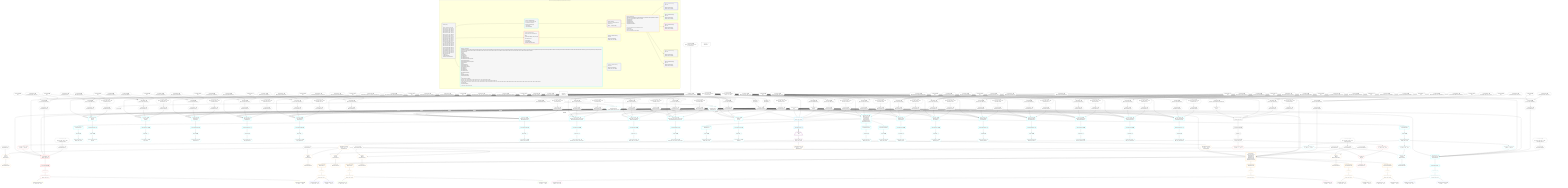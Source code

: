 %%{init: {'themeVariables': { 'fontSize': '12px'}}}%%
graph TD
    classDef path fill:#eee,stroke:#000,color:#000
    classDef plan fill:#fff,stroke-width:1px,color:#000
    classDef itemplan fill:#fff,stroke-width:2px,color:#000
    classDef unbatchedplan fill:#dff,stroke-width:1px,color:#000
    classDef sideeffectplan fill:#fcc,stroke-width:2px,color:#000
    classDef bucket fill:#f6f6f6,color:#000,stroke-width:2px,text-align:left


    %% plan dependencies
    PgSelect77[["PgSelect[77∈0] ➊<br />ᐸsingle_table_itemsᐳ"]]:::plan
    Object12{{"Object[12∈0] ➊<br />ᐸ{pgSettings,withPgClient}ᐳ"}}:::plan
    Access75{{"Access[75∈0] ➊<br />ᐸ74.1ᐳ"}}:::plan
    Lambda255{{"Lambda[255∈0] ➊<br />ᐸcalculateShouldReverseOrderᐳ"}}:::plan
    Access259{{"Access[259∈0] ➊<br />ᐸ258.0ᐳ"}}:::plan
    Lambda309{{"Lambda[309∈0] ➊<br />ᐸcalculateOrderBySQLᐳ"}}:::plan
    Lambda314{{"Lambda[314∈0] ➊<br />ᐸcalculateOrderBySQLᐳ"}}:::plan
    Object12 -->|rejectNull| PgSelect77
    Access75 & Lambda255 & Access259 & Lambda309 & Lambda314 --> PgSelect77
    Object263{{"Object[263∈0] ➊<br />ᐸ{reverse,orders,alias,codec}ᐳ"}}:::plan
    Constant260{{"Constant[260∈0] ➊<br />ᐸ[]ᐳ"}}:::plan
    Constant261{{"Constant[261∈0] ➊<br />ᐸsql.identifier(”single_table_items”)ᐳ"}}:::plan
    Constant262{{"Constant[262∈0] ➊<br />ᐸRecordCodec(singleTableItems)ᐳ"}}:::plan
    Lambda255 & Constant260 & Constant261 & Constant262 --> Object263
    Object278{{"Object[278∈0] ➊<br />ᐸ{reverse,orders,alias,codec}ᐳ"}}:::plan
    Constant275{{"Constant[275∈0] ➊<br />ᐸ[ { codec: Codec(int4), fragment: { n: [Array], f: 0, c: 266ᐳ"}}:::plan
    Constant276{{"Constant[276∈0] ➊<br />ᐸsql.identifier(”single_table_items”)ᐳ"}}:::plan
    Lambda255 & Constant275 & Constant276 & Constant262 --> Object278
    Object293{{"Object[293∈0] ➊<br />ᐸ{reverse,orders,alias,codec}ᐳ"}}:::plan
    Constant290{{"Constant[290∈0] ➊<br />ᐸ[]ᐳ"}}:::plan
    Constant291{{"Constant[291∈0] ➊<br />ᐸsql.identifier(”single_table_items”)ᐳ"}}:::plan
    Lambda255 & Constant290 & Constant291 & Constant262 --> Object293
    Object308{{"Object[308∈0] ➊<br />ᐸ{reverse,orders,alias,codec}ᐳ"}}:::plan
    Constant305{{"Constant[305∈0] ➊<br />ᐸ[]ᐳ"}}:::plan
    Constant306{{"Constant[306∈0] ➊<br />ᐸsql.identifier(”single_table_items”)ᐳ"}}:::plan
    Lambda255 & Constant305 & Constant306 & Constant262 --> Object308
    Object323{{"Object[323∈0] ➊<br />ᐸ{reverse,orders,alias,codec}ᐳ"}}:::plan
    Constant320{{"Constant[320∈0] ➊<br />ᐸ[]ᐳ"}}:::plan
    Constant321{{"Constant[321∈0] ➊<br />ᐸsql.identifier(”single_table_items”)ᐳ"}}:::plan
    Lambda255 & Constant320 & Constant321 & Constant262 --> Object323
    Object338{{"Object[338∈0] ➊<br />ᐸ{reverse,orders,alias,codec}ᐳ"}}:::plan
    Constant335{{"Constant[335∈0] ➊<br />ᐸ[]ᐳ"}}:::plan
    Constant336{{"Constant[336∈0] ➊<br />ᐸsql.identifier(”single_table_items”)ᐳ"}}:::plan
    Lambda255 & Constant335 & Constant336 & Constant262 --> Object338
    Object353{{"Object[353∈0] ➊<br />ᐸ{reverse,orders,alias,codec}ᐳ"}}:::plan
    Constant350{{"Constant[350∈0] ➊<br />ᐸ[]ᐳ"}}:::plan
    Constant351{{"Constant[351∈0] ➊<br />ᐸsql.identifier(”people”)ᐳ"}}:::plan
    Constant352{{"Constant[352∈0] ➊<br />ᐸRecordCodec(people)ᐳ"}}:::plan
    Lambda255 & Constant350 & Constant351 & Constant352 --> Object353
    Object368{{"Object[368∈0] ➊<br />ᐸ{reverse,orders,alias,codec}ᐳ"}}:::plan
    Constant365{{"Constant[365∈0] ➊<br />ᐸ[]ᐳ"}}:::plan
    Constant366{{"Constant[366∈0] ➊<br />ᐸsql.identifier(”log_entries”)ᐳ"}}:::plan
    Constant367{{"Constant[367∈0] ➊<br />ᐸRecordCodec(logEntries)ᐳ"}}:::plan
    Lambda255 & Constant365 & Constant366 & Constant367 --> Object368
    Object383{{"Object[383∈0] ➊<br />ᐸ{reverse,orders,alias,codec}ᐳ"}}:::plan
    Constant380{{"Constant[380∈0] ➊<br />ᐸ[]ᐳ"}}:::plan
    Constant381{{"Constant[381∈0] ➊<br />ᐸsql.identifier(”organizations”)ᐳ"}}:::plan
    Constant382{{"Constant[382∈0] ➊<br />ᐸRecordCodec(organizations)ᐳ"}}:::plan
    Lambda255 & Constant380 & Constant381 & Constant382 --> Object383
    Object398{{"Object[398∈0] ➊<br />ᐸ{reverse,orders,alias,codec}ᐳ"}}:::plan
    Constant395{{"Constant[395∈0] ➊<br />ᐸ[]ᐳ"}}:::plan
    Constant396{{"Constant[396∈0] ➊<br />ᐸsql.identifier(”aws_applications”)ᐳ"}}:::plan
    Constant397{{"Constant[397∈0] ➊<br />ᐸRecordCodec(awsApplications)ᐳ"}}:::plan
    Lambda255 & Constant395 & Constant396 & Constant397 --> Object398
    Object413{{"Object[413∈0] ➊<br />ᐸ{reverse,orders,alias,codec}ᐳ"}}:::plan
    Constant410{{"Constant[410∈0] ➊<br />ᐸ[]ᐳ"}}:::plan
    Constant411{{"Constant[411∈0] ➊<br />ᐸsql.identifier(”gcp_applications”)ᐳ"}}:::plan
    Constant412{{"Constant[412∈0] ➊<br />ᐸRecordCodec(gcpApplications)ᐳ"}}:::plan
    Lambda255 & Constant410 & Constant411 & Constant412 --> Object413
    Object428{{"Object[428∈0] ➊<br />ᐸ{reverse,orders,alias,codec}ᐳ"}}:::plan
    Constant425{{"Constant[425∈0] ➊<br />ᐸ[]ᐳ"}}:::plan
    Constant426{{"Constant[426∈0] ➊<br />ᐸsql.identifier(”relational_item_relations”)ᐳ"}}:::plan
    Constant427{{"Constant[427∈0] ➊<br />ᐸRecordCodec(relationalItemRelations)ᐳ"}}:::plan
    Lambda255 & Constant425 & Constant426 & Constant427 --> Object428
    Object443{{"Object[443∈0] ➊<br />ᐸ{reverse,orders,alias,codec}ᐳ"}}:::plan
    Constant440{{"Constant[440∈0] ➊<br />ᐸ[]ᐳ"}}:::plan
    Constant441{{"Constant[441∈0] ➊<br />ᐸsql.identifier(”relational_item_relation_composite_pks”)ᐳ"}}:::plan
    Constant442{{"Constant[442∈0] ➊<br />ᐸRecordCodec(relationalItemRelationCompositePks)ᐳ"}}:::plan
    Lambda255 & Constant440 & Constant441 & Constant442 --> Object443
    Object458{{"Object[458∈0] ➊<br />ᐸ{reverse,orders,alias,codec}ᐳ"}}:::plan
    Constant455{{"Constant[455∈0] ➊<br />ᐸ[]ᐳ"}}:::plan
    Constant456{{"Constant[456∈0] ➊<br />ᐸsql.identifier(”single_table_item_relations”)ᐳ"}}:::plan
    Constant457{{"Constant[457∈0] ➊<br />ᐸRecordCodec(singleTableItemRelations)ᐳ"}}:::plan
    Lambda255 & Constant455 & Constant456 & Constant457 --> Object458
    Object473{{"Object[473∈0] ➊<br />ᐸ{reverse,orders,alias,codec}ᐳ"}}:::plan
    Constant470{{"Constant[470∈0] ➊<br />ᐸ[]ᐳ"}}:::plan
    Constant471{{"Constant[471∈0] ➊<br />ᐸsql.identifier(”single_table_item_relation_composite_pks”)ᐳ"}}:::plan
    Constant472{{"Constant[472∈0] ➊<br />ᐸRecordCodec(singleTableItemRelationCompositePks)ᐳ"}}:::plan
    Lambda255 & Constant470 & Constant471 & Constant472 --> Object473
    Object488{{"Object[488∈0] ➊<br />ᐸ{reverse,orders,alias,codec}ᐳ"}}:::plan
    Constant485{{"Constant[485∈0] ➊<br />ᐸ[]ᐳ"}}:::plan
    Constant486{{"Constant[486∈0] ➊<br />ᐸsql.identifier(”priorities”)ᐳ"}}:::plan
    Constant487{{"Constant[487∈0] ➊<br />ᐸRecordCodec(priorities)ᐳ"}}:::plan
    Lambda255 & Constant485 & Constant486 & Constant487 --> Object488
    Object503{{"Object[503∈0] ➊<br />ᐸ{reverse,orders,alias,codec}ᐳ"}}:::plan
    Constant500{{"Constant[500∈0] ➊<br />ᐸ[]ᐳ"}}:::plan
    Constant501{{"Constant[501∈0] ➊<br />ᐸsql.identifier(”relational_topics”)ᐳ"}}:::plan
    Constant502{{"Constant[502∈0] ➊<br />ᐸRecordCodec(relationalTopics)ᐳ"}}:::plan
    Lambda255 & Constant500 & Constant501 & Constant502 --> Object503
    Object518{{"Object[518∈0] ➊<br />ᐸ{reverse,orders,alias,codec}ᐳ"}}:::plan
    Constant515{{"Constant[515∈0] ➊<br />ᐸ[]ᐳ"}}:::plan
    Constant516{{"Constant[516∈0] ➊<br />ᐸsql.identifier(”relational_posts”)ᐳ"}}:::plan
    Constant517{{"Constant[517∈0] ➊<br />ᐸRecordCodec(relationalPosts)ᐳ"}}:::plan
    Lambda255 & Constant515 & Constant516 & Constant517 --> Object518
    Object533{{"Object[533∈0] ➊<br />ᐸ{reverse,orders,alias,codec}ᐳ"}}:::plan
    Constant530{{"Constant[530∈0] ➊<br />ᐸ[]ᐳ"}}:::plan
    Constant531{{"Constant[531∈0] ➊<br />ᐸsql.identifier(”relational_dividers”)ᐳ"}}:::plan
    Constant532{{"Constant[532∈0] ➊<br />ᐸRecordCodec(relationalDividers)ᐳ"}}:::plan
    Lambda255 & Constant530 & Constant531 & Constant532 --> Object533
    Object548{{"Object[548∈0] ➊<br />ᐸ{reverse,orders,alias,codec}ᐳ"}}:::plan
    Constant545{{"Constant[545∈0] ➊<br />ᐸ[]ᐳ"}}:::plan
    Constant546{{"Constant[546∈0] ➊<br />ᐸsql.identifier(”relational_checklists”)ᐳ"}}:::plan
    Constant547{{"Constant[547∈0] ➊<br />ᐸRecordCodec(relationalChecklists)ᐳ"}}:::plan
    Lambda255 & Constant545 & Constant546 & Constant547 --> Object548
    Object563{{"Object[563∈0] ➊<br />ᐸ{reverse,orders,alias,codec}ᐳ"}}:::plan
    Constant560{{"Constant[560∈0] ➊<br />ᐸ[]ᐳ"}}:::plan
    Constant561{{"Constant[561∈0] ➊<br />ᐸsql.identifier(”relational_checklist_items”)ᐳ"}}:::plan
    Constant562{{"Constant[562∈0] ➊<br />ᐸRecordCodec(relationalChecklistItems)ᐳ"}}:::plan
    Lambda255 & Constant560 & Constant561 & Constant562 --> Object563
    Object578{{"Object[578∈0] ➊<br />ᐸ{reverse,orders,alias,codec}ᐳ"}}:::plan
    Constant575{{"Constant[575∈0] ➊<br />ᐸ[]ᐳ"}}:::plan
    Constant576{{"Constant[576∈0] ➊<br />ᐸsql.identifier(”first_party_vulnerabilities”)ᐳ"}}:::plan
    Constant577{{"Constant[577∈0] ➊<br />ᐸRecordCodec(firstPartyVulnerabilities)ᐳ"}}:::plan
    Lambda255 & Constant575 & Constant576 & Constant577 --> Object578
    Object593{{"Object[593∈0] ➊<br />ᐸ{reverse,orders,alias,codec}ᐳ"}}:::plan
    Constant590{{"Constant[590∈0] ➊<br />ᐸ[]ᐳ"}}:::plan
    Constant591{{"Constant[591∈0] ➊<br />ᐸsql.identifier(”third_party_vulnerabilities”)ᐳ"}}:::plan
    Constant592{{"Constant[592∈0] ➊<br />ᐸRecordCodec(thirdPartyVulnerabilities)ᐳ"}}:::plan
    Lambda255 & Constant590 & Constant591 & Constant592 --> Object593
    Access10{{"Access[10∈0] ➊<br />ᐸ2.pgSettingsᐳ"}}:::plan
    Access11{{"Access[11∈0] ➊<br />ᐸ2.withPgClientᐳ"}}:::plan
    Access10 & Access11 --> Object12
    __Value2["__Value[2∈0] ➊<br />ᐸcontextᐳ"]:::plan
    __Value2 --> Access10
    __Value2 --> Access11
    Lambda74{{"Lambda[74∈0] ➊<br />ᐸspecifier_SingleTableDivider_base64JSONᐳ"}}:::plan
    Constant600{{"Constant[600∈0] ➊<br />ᐸ'WyJTaW5nbGVUYWJsZURpdmlkZXIiLDNd'ᐳ"}}:::plan
    Constant600 --> Lambda74
    Lambda74 --> Access75
    First79{{"First[79∈0] ➊"}}:::plan
    PgSelectRows80[["PgSelectRows[80∈0] ➊"]]:::plan
    PgSelectRows80 --> First79
    PgSelect77 --> PgSelectRows80
    PgSelectSingle81{{"PgSelectSingle[81∈0] ➊<br />ᐸsingle_table_itemsᐳ"}}:::plan
    First79 --> PgSelectSingle81
    Node98{{"Node[98∈0] ➊"}}:::plan
    Lambda99{{"Lambda[99∈0] ➊<br />ᐸdecodeNodeIdWithCodecsᐳ"}}:::plan
    Lambda99 --> Node98
    Constant600 --> Lambda99
    Constant603{{"Constant[603∈0] ➊<br />ᐸ§{ first: null, last: null, cursorLower: null, cursorUpper: ᐳ"}}:::plan
    Constant603 --> Lambda255
    Lambda258{{"Lambda[258∈0] ➊<br />ᐸcalculateLimitAndOffsetSQLᐳ"}}:::plan
    Constant604{{"Constant[604∈0] ➊<br />ᐸ§{ first: null, last: null, cursorLower: null, cursorUpper: ᐳ"}}:::plan
    Constant604 --> Lambda258
    Lambda258 --> Access259
    Lambda264{{"Lambda[264∈0] ➊<br />ᐸcalculateOrderBySQLᐳ"}}:::plan
    Object263 --> Lambda264
    Lambda269{{"Lambda[269∈0] ➊<br />ᐸcalculateOrderBySQLᐳ"}}:::plan
    Constant605{{"Constant[605∈0] ➊<br />ᐸ§{ reverse: false, orders: [], alias: sql.identifier(”singleᐳ"}}:::plan
    Constant605 --> Lambda269
    Lambda279{{"Lambda[279∈0] ➊<br />ᐸcalculateOrderBySQLᐳ"}}:::plan
    Object278 --> Lambda279
    Lambda284{{"Lambda[284∈0] ➊<br />ᐸcalculateOrderBySQLᐳ"}}:::plan
    Constant606{{"Constant[606∈0] ➊<br />ᐸ§{ reverse: false, orders: [ { codec: Codec(int4), fragment:ᐳ"}}:::plan
    Constant606 --> Lambda284
    Lambda294{{"Lambda[294∈0] ➊<br />ᐸcalculateOrderBySQLᐳ"}}:::plan
    Object293 --> Lambda294
    Lambda299{{"Lambda[299∈0] ➊<br />ᐸcalculateOrderBySQLᐳ"}}:::plan
    Constant607{{"Constant[607∈0] ➊<br />ᐸ§{ reverse: false, orders: [], alias: sql.identifier(”singleᐳ"}}:::plan
    Constant607 --> Lambda299
    Object308 --> Lambda309
    Constant608{{"Constant[608∈0] ➊<br />ᐸ§{ reverse: false, orders: [], alias: sql.identifier(”singleᐳ"}}:::plan
    Constant608 --> Lambda314
    Lambda324{{"Lambda[324∈0] ➊<br />ᐸcalculateOrderBySQLᐳ"}}:::plan
    Object323 --> Lambda324
    Lambda329{{"Lambda[329∈0] ➊<br />ᐸcalculateOrderBySQLᐳ"}}:::plan
    Constant609{{"Constant[609∈0] ➊<br />ᐸ§{ reverse: false, orders: [], alias: sql.identifier(”singleᐳ"}}:::plan
    Constant609 --> Lambda329
    Lambda339{{"Lambda[339∈0] ➊<br />ᐸcalculateOrderBySQLᐳ"}}:::plan
    Object338 --> Lambda339
    Lambda344{{"Lambda[344∈0] ➊<br />ᐸcalculateOrderBySQLᐳ"}}:::plan
    Constant610{{"Constant[610∈0] ➊<br />ᐸ§{ reverse: false, orders: [], alias: sql.identifier(”singleᐳ"}}:::plan
    Constant610 --> Lambda344
    Lambda354{{"Lambda[354∈0] ➊<br />ᐸcalculateOrderBySQLᐳ"}}:::plan
    Object353 --> Lambda354
    Lambda359{{"Lambda[359∈0] ➊<br />ᐸcalculateOrderBySQLᐳ"}}:::plan
    Constant611{{"Constant[611∈0] ➊<br />ᐸ§{ reverse: false, orders: [], alias: sql.identifier(”peopleᐳ"}}:::plan
    Constant611 --> Lambda359
    Lambda369{{"Lambda[369∈0] ➊<br />ᐸcalculateOrderBySQLᐳ"}}:::plan
    Object368 --> Lambda369
    Lambda374{{"Lambda[374∈0] ➊<br />ᐸcalculateOrderBySQLᐳ"}}:::plan
    Constant612{{"Constant[612∈0] ➊<br />ᐸ§{ reverse: false, orders: [], alias: sql.identifier(”log_enᐳ"}}:::plan
    Constant612 --> Lambda374
    Lambda384{{"Lambda[384∈0] ➊<br />ᐸcalculateOrderBySQLᐳ"}}:::plan
    Object383 --> Lambda384
    Lambda389{{"Lambda[389∈0] ➊<br />ᐸcalculateOrderBySQLᐳ"}}:::plan
    Constant613{{"Constant[613∈0] ➊<br />ᐸ§{ reverse: false, orders: [], alias: sql.identifier(”organiᐳ"}}:::plan
    Constant613 --> Lambda389
    Lambda399{{"Lambda[399∈0] ➊<br />ᐸcalculateOrderBySQLᐳ"}}:::plan
    Object398 --> Lambda399
    Lambda404{{"Lambda[404∈0] ➊<br />ᐸcalculateOrderBySQLᐳ"}}:::plan
    Constant614{{"Constant[614∈0] ➊<br />ᐸ§{ reverse: false, orders: [], alias: sql.identifier(”aws_apᐳ"}}:::plan
    Constant614 --> Lambda404
    Lambda414{{"Lambda[414∈0] ➊<br />ᐸcalculateOrderBySQLᐳ"}}:::plan
    Object413 --> Lambda414
    Lambda419{{"Lambda[419∈0] ➊<br />ᐸcalculateOrderBySQLᐳ"}}:::plan
    Constant615{{"Constant[615∈0] ➊<br />ᐸ§{ reverse: false, orders: [], alias: sql.identifier(”gcp_apᐳ"}}:::plan
    Constant615 --> Lambda419
    Lambda429{{"Lambda[429∈0] ➊<br />ᐸcalculateOrderBySQLᐳ"}}:::plan
    Object428 --> Lambda429
    Lambda434{{"Lambda[434∈0] ➊<br />ᐸcalculateOrderBySQLᐳ"}}:::plan
    Constant616{{"Constant[616∈0] ➊<br />ᐸ§{ reverse: false, orders: [], alias: sql.identifier(”relatiᐳ"}}:::plan
    Constant616 --> Lambda434
    Lambda444{{"Lambda[444∈0] ➊<br />ᐸcalculateOrderBySQLᐳ"}}:::plan
    Object443 --> Lambda444
    Lambda449{{"Lambda[449∈0] ➊<br />ᐸcalculateOrderBySQLᐳ"}}:::plan
    Constant617{{"Constant[617∈0] ➊<br />ᐸ§{ reverse: false, orders: [], alias: sql.identifier(”relatiᐳ"}}:::plan
    Constant617 --> Lambda449
    Lambda459{{"Lambda[459∈0] ➊<br />ᐸcalculateOrderBySQLᐳ"}}:::plan
    Object458 --> Lambda459
    Lambda464{{"Lambda[464∈0] ➊<br />ᐸcalculateOrderBySQLᐳ"}}:::plan
    Constant618{{"Constant[618∈0] ➊<br />ᐸ§{ reverse: false, orders: [], alias: sql.identifier(”singleᐳ"}}:::plan
    Constant618 --> Lambda464
    Lambda474{{"Lambda[474∈0] ➊<br />ᐸcalculateOrderBySQLᐳ"}}:::plan
    Object473 --> Lambda474
    Lambda479{{"Lambda[479∈0] ➊<br />ᐸcalculateOrderBySQLᐳ"}}:::plan
    Constant619{{"Constant[619∈0] ➊<br />ᐸ§{ reverse: false, orders: [], alias: sql.identifier(”singleᐳ"}}:::plan
    Constant619 --> Lambda479
    Lambda489{{"Lambda[489∈0] ➊<br />ᐸcalculateOrderBySQLᐳ"}}:::plan
    Object488 --> Lambda489
    Lambda494{{"Lambda[494∈0] ➊<br />ᐸcalculateOrderBySQLᐳ"}}:::plan
    Constant620{{"Constant[620∈0] ➊<br />ᐸ§{ reverse: false, orders: [], alias: sql.identifier(”prioriᐳ"}}:::plan
    Constant620 --> Lambda494
    Lambda504{{"Lambda[504∈0] ➊<br />ᐸcalculateOrderBySQLᐳ"}}:::plan
    Object503 --> Lambda504
    Lambda509{{"Lambda[509∈0] ➊<br />ᐸcalculateOrderBySQLᐳ"}}:::plan
    Constant621{{"Constant[621∈0] ➊<br />ᐸ§{ reverse: false, orders: [], alias: sql.identifier(”relatiᐳ"}}:::plan
    Constant621 --> Lambda509
    Lambda519{{"Lambda[519∈0] ➊<br />ᐸcalculateOrderBySQLᐳ"}}:::plan
    Object518 --> Lambda519
    Lambda524{{"Lambda[524∈0] ➊<br />ᐸcalculateOrderBySQLᐳ"}}:::plan
    Constant622{{"Constant[622∈0] ➊<br />ᐸ§{ reverse: false, orders: [], alias: sql.identifier(”relatiᐳ"}}:::plan
    Constant622 --> Lambda524
    Lambda534{{"Lambda[534∈0] ➊<br />ᐸcalculateOrderBySQLᐳ"}}:::plan
    Object533 --> Lambda534
    Lambda539{{"Lambda[539∈0] ➊<br />ᐸcalculateOrderBySQLᐳ"}}:::plan
    Constant623{{"Constant[623∈0] ➊<br />ᐸ§{ reverse: false, orders: [], alias: sql.identifier(”relatiᐳ"}}:::plan
    Constant623 --> Lambda539
    Lambda549{{"Lambda[549∈0] ➊<br />ᐸcalculateOrderBySQLᐳ"}}:::plan
    Object548 --> Lambda549
    Lambda554{{"Lambda[554∈0] ➊<br />ᐸcalculateOrderBySQLᐳ"}}:::plan
    Constant624{{"Constant[624∈0] ➊<br />ᐸ§{ reverse: false, orders: [], alias: sql.identifier(”relatiᐳ"}}:::plan
    Constant624 --> Lambda554
    Lambda564{{"Lambda[564∈0] ➊<br />ᐸcalculateOrderBySQLᐳ"}}:::plan
    Object563 --> Lambda564
    Lambda569{{"Lambda[569∈0] ➊<br />ᐸcalculateOrderBySQLᐳ"}}:::plan
    Constant625{{"Constant[625∈0] ➊<br />ᐸ§{ reverse: false, orders: [], alias: sql.identifier(”relatiᐳ"}}:::plan
    Constant625 --> Lambda569
    Lambda579{{"Lambda[579∈0] ➊<br />ᐸcalculateOrderBySQLᐳ"}}:::plan
    Object578 --> Lambda579
    Lambda584{{"Lambda[584∈0] ➊<br />ᐸcalculateOrderBySQLᐳ"}}:::plan
    Constant626{{"Constant[626∈0] ➊<br />ᐸ§{ reverse: false, orders: [], alias: sql.identifier(”first_ᐳ"}}:::plan
    Constant626 --> Lambda584
    Lambda594{{"Lambda[594∈0] ➊<br />ᐸcalculateOrderBySQLᐳ"}}:::plan
    Object593 --> Lambda594
    Lambda599{{"Lambda[599∈0] ➊<br />ᐸcalculateOrderBySQLᐳ"}}:::plan
    Constant627{{"Constant[627∈0] ➊<br />ᐸ§{ reverse: false, orders: [], alias: sql.identifier(”third_ᐳ"}}:::plan
    Constant627 --> Lambda599
    __Value4["__Value[4∈0] ➊<br />ᐸrootValueᐳ"]:::plan
    Connection13{{"Connection[13∈0] ➊<br />ᐸ9ᐳ"}}:::plan
    Constant19{{"Constant[19∈0] ➊<br />ᐸ'SingleTableTopic'ᐳ"}}:::plan
    Constant33{{"Constant[33∈0] ➊<br />ᐸ'SingleTablePost'ᐳ"}}:::plan
    Constant43{{"Constant[43∈0] ➊<br />ᐸ'SingleTableDivider'ᐳ"}}:::plan
    Constant53{{"Constant[53∈0] ➊<br />ᐸ'SingleTableChecklist'ᐳ"}}:::plan
    Constant63{{"Constant[63∈0] ➊<br />ᐸ'SingleTableChecklistItem'ᐳ"}}:::plan
    PgSelect14[["PgSelect[14∈1] ➊<br />ᐸsingle_table_itemsᐳ"]]:::plan
    Object12 & Connection13 & Lambda255 & Access259 & Lambda279 & Lambda284 --> PgSelect14
    PgSelectRows15[["PgSelectRows[15∈1] ➊"]]:::plan
    PgSelect14 --> PgSelectRows15
    __Item16[/"__Item[16∈2]<br />ᐸ15ᐳ"\]:::itemplan
    PgSelectRows15 ==> __Item16
    PgSelectSingle17{{"PgSelectSingle[17∈2]<br />ᐸsingle_table_itemsᐳ"}}:::plan
    __Item16 --> PgSelectSingle17
    PgSelect24[["PgSelect[24∈3]<br />ᐸsingle_table_itemsᐳ<br />ᐳSingleTableTopic<br />ᐳSingleTablePost<br />ᐳSingleTableDivider<br />ᐳSingleTableChecklist<br />ᐳSingleTableChecklistItem"]]:::plan
    PgClassExpression23{{"PgClassExpression[23∈3]<br />ᐸ__single_t..._topic_id”ᐳ<br />ᐳSingleTableTopic"}}:::plan
    Object12 & PgClassExpression23 & Lambda255 & Access259 & Lambda264 & Lambda269 --> PgSelect24
    List20{{"List[20∈3]<br />ᐸ19,18ᐳ<br />ᐳSingleTableTopic"}}:::plan
    PgClassExpression18{{"PgClassExpression[18∈3]<br />ᐸ__single_t...ems__.”id”ᐳ<br />ᐳSingleTableTopic"}}:::plan
    Constant19 & PgClassExpression18 --> List20
    List34{{"List[34∈3]<br />ᐸ33,18ᐳ<br />ᐳSingleTablePost"}}:::plan
    Constant33 & PgClassExpression18 --> List34
    List44{{"List[44∈3]<br />ᐸ43,18ᐳ<br />ᐳSingleTableDivider"}}:::plan
    Constant43 & PgClassExpression18 --> List44
    List54{{"List[54∈3]<br />ᐸ53,18ᐳ<br />ᐳSingleTableChecklist"}}:::plan
    Constant53 & PgClassExpression18 --> List54
    List64{{"List[64∈3]<br />ᐸ63,18ᐳ<br />ᐳSingleTableChecklistItem"}}:::plan
    Constant63 & PgClassExpression18 --> List64
    PgSelectSingle17 --> PgClassExpression18
    Lambda21{{"Lambda[21∈3]<br />ᐸbase64JSONEncodeᐳ"}}:::plan
    List20 --> Lambda21
    PgClassExpression22{{"PgClassExpression[22∈3]<br />ᐸ__single_t...s__.”type”ᐳ<br />ᐳSingleTableTopic"}}:::plan
    PgSelectSingle17 --> PgClassExpression22
    PgSelectSingle17 --> PgClassExpression23
    First28{{"First[28∈3]"}}:::plan
    PgSelectRows29[["PgSelectRows[29∈3]<br />ᐳSingleTableTopic"]]:::plan
    PgSelectRows29 --> First28
    PgSelect24 --> PgSelectRows29
    PgSelectSingle30{{"PgSelectSingle[30∈3]<br />ᐸsingle_table_itemsᐳ"}}:::plan
    First28 --> PgSelectSingle30
    Lambda35{{"Lambda[35∈3]<br />ᐸbase64JSONEncodeᐳ"}}:::plan
    List34 --> Lambda35
    First38{{"First[38∈3]"}}:::plan
    PgSelectRows39[["PgSelectRows[39∈3]<br />ᐳSingleTablePost"]]:::plan
    PgSelectRows39 --> First38
    PgSelect24 --> PgSelectRows39
    PgSelectSingle40{{"PgSelectSingle[40∈3]<br />ᐸsingle_table_itemsᐳ"}}:::plan
    First38 --> PgSelectSingle40
    Lambda45{{"Lambda[45∈3]<br />ᐸbase64JSONEncodeᐳ"}}:::plan
    List44 --> Lambda45
    First48{{"First[48∈3]"}}:::plan
    PgSelectRows49[["PgSelectRows[49∈3]<br />ᐳSingleTableDivider"]]:::plan
    PgSelectRows49 --> First48
    PgSelect24 --> PgSelectRows49
    PgSelectSingle50{{"PgSelectSingle[50∈3]<br />ᐸsingle_table_itemsᐳ"}}:::plan
    First48 --> PgSelectSingle50
    Lambda55{{"Lambda[55∈3]<br />ᐸbase64JSONEncodeᐳ"}}:::plan
    List54 --> Lambda55
    First58{{"First[58∈3]"}}:::plan
    PgSelectRows59[["PgSelectRows[59∈3]<br />ᐳSingleTableChecklist"]]:::plan
    PgSelectRows59 --> First58
    PgSelect24 --> PgSelectRows59
    PgSelectSingle60{{"PgSelectSingle[60∈3]<br />ᐸsingle_table_itemsᐳ"}}:::plan
    First58 --> PgSelectSingle60
    Lambda65{{"Lambda[65∈3]<br />ᐸbase64JSONEncodeᐳ"}}:::plan
    List64 --> Lambda65
    First68{{"First[68∈3]"}}:::plan
    PgSelectRows69[["PgSelectRows[69∈3]<br />ᐳSingleTableChecklistItem"]]:::plan
    PgSelectRows69 --> First68
    PgSelect24 --> PgSelectRows69
    PgSelectSingle70{{"PgSelectSingle[70∈3]<br />ᐸsingle_table_itemsᐳ"}}:::plan
    First68 --> PgSelectSingle70
    PgClassExpression31{{"PgClassExpression[31∈4]<br />ᐸ__single_t...ems__.”id”ᐳ"}}:::plan
    PgSelectSingle30 --> PgClassExpression31
    PgClassExpression32{{"PgClassExpression[32∈4]<br />ᐸ__single_t...__.”title”ᐳ"}}:::plan
    PgSelectSingle30 --> PgClassExpression32
    PgClassExpression41{{"PgClassExpression[41∈5]<br />ᐸ__single_t...ems__.”id”ᐳ"}}:::plan
    PgSelectSingle40 --> PgClassExpression41
    PgClassExpression42{{"PgClassExpression[42∈5]<br />ᐸ__single_t...__.”title”ᐳ"}}:::plan
    PgSelectSingle40 --> PgClassExpression42
    PgClassExpression51{{"PgClassExpression[51∈6]<br />ᐸ__single_t...ems__.”id”ᐳ"}}:::plan
    PgSelectSingle50 --> PgClassExpression51
    PgClassExpression52{{"PgClassExpression[52∈6]<br />ᐸ__single_t...__.”title”ᐳ"}}:::plan
    PgSelectSingle50 --> PgClassExpression52
    PgClassExpression61{{"PgClassExpression[61∈7]<br />ᐸ__single_t...ems__.”id”ᐳ"}}:::plan
    PgSelectSingle60 --> PgClassExpression61
    PgClassExpression62{{"PgClassExpression[62∈7]<br />ᐸ__single_t...__.”title”ᐳ"}}:::plan
    PgSelectSingle60 --> PgClassExpression62
    PgClassExpression71{{"PgClassExpression[71∈8]<br />ᐸ__single_t...ems__.”id”ᐳ"}}:::plan
    PgSelectSingle70 --> PgClassExpression71
    PgClassExpression72{{"PgClassExpression[72∈8]<br />ᐸ__single_t...__.”title”ᐳ"}}:::plan
    PgSelectSingle70 --> PgClassExpression72
    PgSelect88[["PgSelect[88∈9] ➊<br />ᐸsingle_table_itemsᐳ"]]:::plan
    PgClassExpression87{{"PgClassExpression[87∈9] ➊<br />ᐸ__single_t..._topic_id”ᐳ"}}:::plan
    Object12 & PgClassExpression87 & Lambda255 & Access259 & Lambda294 & Lambda299 --> PgSelect88
    List84{{"List[84∈9] ➊<br />ᐸ43,82ᐳ"}}:::plan
    PgClassExpression82{{"PgClassExpression[82∈9] ➊<br />ᐸ__single_t...ems__.”id”ᐳ"}}:::plan
    Constant43 & PgClassExpression82 --> List84
    PgSelectSingle81 --> PgClassExpression82
    Lambda85{{"Lambda[85∈9] ➊<br />ᐸbase64JSONEncodeᐳ"}}:::plan
    List84 --> Lambda85
    PgClassExpression86{{"PgClassExpression[86∈9] ➊<br />ᐸ__single_t...s__.”type”ᐳ"}}:::plan
    PgSelectSingle81 --> PgClassExpression86
    PgSelectSingle81 --> PgClassExpression87
    First92{{"First[92∈9] ➊"}}:::plan
    PgSelectRows93[["PgSelectRows[93∈9] ➊"]]:::plan
    PgSelectRows93 --> First92
    PgSelect88 --> PgSelectRows93
    PgSelectSingle94{{"PgSelectSingle[94∈9] ➊<br />ᐸsingle_table_itemsᐳ"}}:::plan
    First92 --> PgSelectSingle94
    PgClassExpression95{{"PgClassExpression[95∈10] ➊<br />ᐸ__single_t...ems__.”id”ᐳ"}}:::plan
    PgSelectSingle94 --> PgClassExpression95
    PgClassExpression96{{"PgClassExpression[96∈10] ➊<br />ᐸ__single_t...__.”title”ᐳ"}}:::plan
    PgSelectSingle94 --> PgClassExpression96
    PgSelect149[["PgSelect[149∈11] ➊<br />ᐸrelational_item_relation_composite_pksᐳ<br />ᐳRelationalItemRelationCompositePk"]]:::plan
    Access601{{"Access[601∈11] ➊<br />ᐸ99.base64JSON.1ᐳ<br />ᐳSingleTableTopic"}}:::plan
    Access602{{"Access[602∈11] ➊<br />ᐸ99.base64JSON.2ᐳ<br />ᐳRelationalItemRelationCompositePk"}}:::plan
    Object12 -->|rejectNull| PgSelect149
    Access601 -->|rejectNull| PgSelect149
    Access602 & Lambda255 & Access259 & Lambda444 & Lambda449 --> PgSelect149
    PgSelect162[["PgSelect[162∈11] ➊<br />ᐸsingle_table_item_relation_composite_pksᐳ<br />ᐳSingleTableItemRelationCompositePk"]]:::plan
    Object12 -->|rejectNull| PgSelect162
    Access601 -->|rejectNull| PgSelect162
    Access602 & Lambda255 & Access259 & Lambda474 & Lambda479 --> PgSelect162
    PgSelect103[["PgSelect[103∈11] ➊<br />ᐸsingle_table_itemsᐳ<br />ᐳSingleTableTopic<br />ᐳSingleTablePost<br />ᐳSingleTableDivider<br />ᐳSingleTableChecklist<br />ᐳSingleTableChecklistItem"]]:::plan
    Object12 -->|rejectNull| PgSelect103
    Access601 & Lambda255 & Access259 & Lambda339 & Lambda344 --> PgSelect103
    PgSelect111[["PgSelect[111∈11] ➊<br />ᐸpeopleᐳ<br />ᐳPerson"]]:::plan
    Object12 -->|rejectNull| PgSelect111
    Access601 & Lambda255 & Access259 & Lambda354 & Lambda359 --> PgSelect111
    PgSelect117[["PgSelect[117∈11] ➊<br />ᐸlog_entriesᐳ<br />ᐳLogEntry"]]:::plan
    Object12 -->|rejectNull| PgSelect117
    Access601 & Lambda255 & Access259 & Lambda369 & Lambda374 --> PgSelect117
    PgSelect123[["PgSelect[123∈11] ➊<br />ᐸorganizationsᐳ<br />ᐳOrganization"]]:::plan
    Object12 -->|rejectNull| PgSelect123
    Access601 & Lambda255 & Access259 & Lambda384 & Lambda389 --> PgSelect123
    PgSelect129[["PgSelect[129∈11] ➊<br />ᐸaws_applicationsᐳ<br />ᐳAwsApplication"]]:::plan
    Object12 -->|rejectNull| PgSelect129
    Access601 & Lambda255 & Access259 & Lambda399 & Lambda404 --> PgSelect129
    PgSelect135[["PgSelect[135∈11] ➊<br />ᐸgcp_applicationsᐳ<br />ᐳGcpApplication"]]:::plan
    Object12 -->|rejectNull| PgSelect135
    Access601 & Lambda255 & Access259 & Lambda414 & Lambda419 --> PgSelect135
    PgSelect141[["PgSelect[141∈11] ➊<br />ᐸrelational_item_relationsᐳ<br />ᐳRelationalItemRelation"]]:::plan
    Object12 -->|rejectNull| PgSelect141
    Access601 & Lambda255 & Access259 & Lambda429 & Lambda434 --> PgSelect141
    PgSelect155[["PgSelect[155∈11] ➊<br />ᐸsingle_table_item_relationsᐳ<br />ᐳSingleTableItemRelation"]]:::plan
    Object12 -->|rejectNull| PgSelect155
    Access601 & Lambda255 & Access259 & Lambda459 & Lambda464 --> PgSelect155
    PgSelect174[["PgSelect[174∈11] ➊<br />ᐸprioritiesᐳ<br />ᐳPriority"]]:::plan
    Object12 -->|rejectNull| PgSelect174
    Access601 & Lambda255 & Access259 & Lambda489 & Lambda494 --> PgSelect174
    PgSelect191[["PgSelect[191∈11] ➊<br />ᐸsingle_table_itemsᐳ<br />ᐳSingleTableDivider"]]:::plan
    PgClassExpression190{{"PgClassExpression[190∈11] ➊<br />ᐸ__single_t..._topic_id”ᐳ"}}:::plan
    Object12 & PgClassExpression190 & Lambda255 & Access259 & Lambda324 & Lambda329 --> PgSelect191
    PgSelect211[["PgSelect[211∈11] ➊<br />ᐸrelational_topicsᐳ<br />ᐳRelationalTopic"]]:::plan
    Object12 -->|rejectNull| PgSelect211
    Access601 & Lambda255 & Access259 & Lambda504 & Lambda509 --> PgSelect211
    PgSelect217[["PgSelect[217∈11] ➊<br />ᐸrelational_postsᐳ<br />ᐳRelationalPost"]]:::plan
    Object12 -->|rejectNull| PgSelect217
    Access601 & Lambda255 & Access259 & Lambda519 & Lambda524 --> PgSelect217
    PgSelect223[["PgSelect[223∈11] ➊<br />ᐸrelational_dividersᐳ<br />ᐳRelationalDivider"]]:::plan
    Object12 -->|rejectNull| PgSelect223
    Access601 & Lambda255 & Access259 & Lambda534 & Lambda539 --> PgSelect223
    PgSelect229[["PgSelect[229∈11] ➊<br />ᐸrelational_checklistsᐳ<br />ᐳRelationalChecklist"]]:::plan
    Object12 -->|rejectNull| PgSelect229
    Access601 & Lambda255 & Access259 & Lambda549 & Lambda554 --> PgSelect229
    PgSelect235[["PgSelect[235∈11] ➊<br />ᐸrelational_checklist_itemsᐳ<br />ᐳRelationalChecklistItem"]]:::plan
    Object12 -->|rejectNull| PgSelect235
    Access601 & Lambda255 & Access259 & Lambda564 & Lambda569 --> PgSelect235
    PgSelect242[["PgSelect[242∈11] ➊<br />ᐸfirst_party_vulnerabilitiesᐳ<br />ᐳFirstPartyVulnerability"]]:::plan
    Object12 -->|rejectNull| PgSelect242
    Access601 & Lambda255 & Access259 & Lambda579 & Lambda584 --> PgSelect242
    PgSelect248[["PgSelect[248∈11] ➊<br />ᐸthird_party_vulnerabilitiesᐳ<br />ᐳThirdPartyVulnerability"]]:::plan
    Object12 -->|rejectNull| PgSelect248
    Access601 & Lambda255 & Access259 & Lambda594 & Lambda599 --> PgSelect248
    List187{{"List[187∈11] ➊<br />ᐸ43,185ᐳ<br />ᐳSingleTableDivider"}}:::plan
    PgClassExpression185{{"PgClassExpression[185∈11] ➊<br />ᐸ__single_t...ems__.”id”ᐳ"}}:::plan
    Constant43 & PgClassExpression185 --> List187
    First107{{"First[107∈11] ➊"}}:::plan
    PgSelectRows108[["PgSelectRows[108∈11] ➊<br />ᐳSingleTableTopic"]]:::plan
    PgSelectRows108 --> First107
    PgSelect103 --> PgSelectRows108
    PgSelectSingle109{{"PgSelectSingle[109∈11] ➊<br />ᐸsingle_table_itemsᐳ"}}:::plan
    First107 --> PgSelectSingle109
    First113{{"First[113∈11] ➊"}}:::plan
    PgSelectRows114[["PgSelectRows[114∈11] ➊"]]:::plan
    PgSelectRows114 --> First113
    PgSelect111 --> PgSelectRows114
    PgSelectSingle115{{"PgSelectSingle[115∈11] ➊<br />ᐸpeopleᐳ"}}:::plan
    First113 --> PgSelectSingle115
    First119{{"First[119∈11] ➊"}}:::plan
    PgSelectRows120[["PgSelectRows[120∈11] ➊"]]:::plan
    PgSelectRows120 --> First119
    PgSelect117 --> PgSelectRows120
    PgSelectSingle121{{"PgSelectSingle[121∈11] ➊<br />ᐸlog_entriesᐳ"}}:::plan
    First119 --> PgSelectSingle121
    First125{{"First[125∈11] ➊"}}:::plan
    PgSelectRows126[["PgSelectRows[126∈11] ➊"]]:::plan
    PgSelectRows126 --> First125
    PgSelect123 --> PgSelectRows126
    PgSelectSingle127{{"PgSelectSingle[127∈11] ➊<br />ᐸorganizationsᐳ"}}:::plan
    First125 --> PgSelectSingle127
    First131{{"First[131∈11] ➊"}}:::plan
    PgSelectRows132[["PgSelectRows[132∈11] ➊"]]:::plan
    PgSelectRows132 --> First131
    PgSelect129 --> PgSelectRows132
    PgSelectSingle133{{"PgSelectSingle[133∈11] ➊<br />ᐸaws_applicationsᐳ"}}:::plan
    First131 --> PgSelectSingle133
    First137{{"First[137∈11] ➊"}}:::plan
    PgSelectRows138[["PgSelectRows[138∈11] ➊"]]:::plan
    PgSelectRows138 --> First137
    PgSelect135 --> PgSelectRows138
    PgSelectSingle139{{"PgSelectSingle[139∈11] ➊<br />ᐸgcp_applicationsᐳ"}}:::plan
    First137 --> PgSelectSingle139
    First143{{"First[143∈11] ➊"}}:::plan
    PgSelectRows144[["PgSelectRows[144∈11] ➊"]]:::plan
    PgSelectRows144 --> First143
    PgSelect141 --> PgSelectRows144
    PgSelectSingle145{{"PgSelectSingle[145∈11] ➊<br />ᐸrelational_item_relationsᐳ"}}:::plan
    First143 --> PgSelectSingle145
    First151{{"First[151∈11] ➊"}}:::plan
    PgSelectRows152[["PgSelectRows[152∈11] ➊"]]:::plan
    PgSelectRows152 --> First151
    PgSelect149 --> PgSelectRows152
    PgSelectSingle153{{"PgSelectSingle[153∈11] ➊<br />ᐸrelational_item_relation_composite_pksᐳ"}}:::plan
    First151 --> PgSelectSingle153
    First157{{"First[157∈11] ➊"}}:::plan
    PgSelectRows158[["PgSelectRows[158∈11] ➊"]]:::plan
    PgSelectRows158 --> First157
    PgSelect155 --> PgSelectRows158
    PgSelectSingle159{{"PgSelectSingle[159∈11] ➊<br />ᐸsingle_table_item_relationsᐳ"}}:::plan
    First157 --> PgSelectSingle159
    First164{{"First[164∈11] ➊"}}:::plan
    PgSelectRows165[["PgSelectRows[165∈11] ➊"]]:::plan
    PgSelectRows165 --> First164
    PgSelect162 --> PgSelectRows165
    PgSelectSingle166{{"PgSelectSingle[166∈11] ➊<br />ᐸsingle_table_item_relation_composite_pksᐳ"}}:::plan
    First164 --> PgSelectSingle166
    First170{{"First[170∈11] ➊"}}:::plan
    PgSelectRows171[["PgSelectRows[171∈11] ➊<br />ᐳSingleTablePost"]]:::plan
    PgSelectRows171 --> First170
    PgSelect103 --> PgSelectRows171
    PgSelectSingle172{{"PgSelectSingle[172∈11] ➊<br />ᐸsingle_table_itemsᐳ"}}:::plan
    First170 --> PgSelectSingle172
    First176{{"First[176∈11] ➊"}}:::plan
    PgSelectRows177[["PgSelectRows[177∈11] ➊"]]:::plan
    PgSelectRows177 --> First176
    PgSelect174 --> PgSelectRows177
    PgSelectSingle178{{"PgSelectSingle[178∈11] ➊<br />ᐸprioritiesᐳ"}}:::plan
    First176 --> PgSelectSingle178
    First182{{"First[182∈11] ➊"}}:::plan
    PgSelectRows183[["PgSelectRows[183∈11] ➊<br />ᐳSingleTableDivider"]]:::plan
    PgSelectRows183 --> First182
    PgSelect103 --> PgSelectRows183
    PgSelectSingle184{{"PgSelectSingle[184∈11] ➊<br />ᐸsingle_table_itemsᐳ"}}:::plan
    First182 --> PgSelectSingle184
    PgSelectSingle184 --> PgClassExpression185
    Lambda188{{"Lambda[188∈11] ➊<br />ᐸbase64JSONEncodeᐳ"}}:::plan
    List187 --> Lambda188
    PgClassExpression189{{"PgClassExpression[189∈11] ➊<br />ᐸ__single_t...s__.”type”ᐳ"}}:::plan
    PgSelectSingle184 --> PgClassExpression189
    PgSelectSingle184 --> PgClassExpression190
    First193{{"First[193∈11] ➊"}}:::plan
    PgSelectRows194[["PgSelectRows[194∈11] ➊"]]:::plan
    PgSelectRows194 --> First193
    PgSelect191 --> PgSelectRows194
    PgSelectSingle195{{"PgSelectSingle[195∈11] ➊<br />ᐸsingle_table_itemsᐳ"}}:::plan
    First193 --> PgSelectSingle195
    First201{{"First[201∈11] ➊"}}:::plan
    PgSelectRows202[["PgSelectRows[202∈11] ➊<br />ᐳSingleTableChecklist"]]:::plan
    PgSelectRows202 --> First201
    PgSelect103 --> PgSelectRows202
    PgSelectSingle203{{"PgSelectSingle[203∈11] ➊<br />ᐸsingle_table_itemsᐳ"}}:::plan
    First201 --> PgSelectSingle203
    First207{{"First[207∈11] ➊"}}:::plan
    PgSelectRows208[["PgSelectRows[208∈11] ➊<br />ᐳSingleTableChecklistItem"]]:::plan
    PgSelectRows208 --> First207
    PgSelect103 --> PgSelectRows208
    PgSelectSingle209{{"PgSelectSingle[209∈11] ➊<br />ᐸsingle_table_itemsᐳ"}}:::plan
    First207 --> PgSelectSingle209
    First213{{"First[213∈11] ➊"}}:::plan
    PgSelectRows214[["PgSelectRows[214∈11] ➊"]]:::plan
    PgSelectRows214 --> First213
    PgSelect211 --> PgSelectRows214
    PgSelectSingle215{{"PgSelectSingle[215∈11] ➊<br />ᐸrelational_topicsᐳ"}}:::plan
    First213 --> PgSelectSingle215
    First219{{"First[219∈11] ➊"}}:::plan
    PgSelectRows220[["PgSelectRows[220∈11] ➊"]]:::plan
    PgSelectRows220 --> First219
    PgSelect217 --> PgSelectRows220
    PgSelectSingle221{{"PgSelectSingle[221∈11] ➊<br />ᐸrelational_postsᐳ"}}:::plan
    First219 --> PgSelectSingle221
    First225{{"First[225∈11] ➊"}}:::plan
    PgSelectRows226[["PgSelectRows[226∈11] ➊"]]:::plan
    PgSelectRows226 --> First225
    PgSelect223 --> PgSelectRows226
    PgSelectSingle227{{"PgSelectSingle[227∈11] ➊<br />ᐸrelational_dividersᐳ"}}:::plan
    First225 --> PgSelectSingle227
    First231{{"First[231∈11] ➊"}}:::plan
    PgSelectRows232[["PgSelectRows[232∈11] ➊"]]:::plan
    PgSelectRows232 --> First231
    PgSelect229 --> PgSelectRows232
    PgSelectSingle233{{"PgSelectSingle[233∈11] ➊<br />ᐸrelational_checklistsᐳ"}}:::plan
    First231 --> PgSelectSingle233
    First237{{"First[237∈11] ➊"}}:::plan
    PgSelectRows238[["PgSelectRows[238∈11] ➊"]]:::plan
    PgSelectRows238 --> First237
    PgSelect235 --> PgSelectRows238
    PgSelectSingle239{{"PgSelectSingle[239∈11] ➊<br />ᐸrelational_checklist_itemsᐳ"}}:::plan
    First237 --> PgSelectSingle239
    First244{{"First[244∈11] ➊"}}:::plan
    PgSelectRows245[["PgSelectRows[245∈11] ➊"]]:::plan
    PgSelectRows245 --> First244
    PgSelect242 --> PgSelectRows245
    PgSelectSingle246{{"PgSelectSingle[246∈11] ➊<br />ᐸfirst_party_vulnerabilitiesᐳ"}}:::plan
    First244 --> PgSelectSingle246
    First250{{"First[250∈11] ➊"}}:::plan
    PgSelectRows251[["PgSelectRows[251∈11] ➊"]]:::plan
    PgSelectRows251 --> First250
    PgSelect248 --> PgSelectRows251
    PgSelectSingle252{{"PgSelectSingle[252∈11] ➊<br />ᐸthird_party_vulnerabilitiesᐳ"}}:::plan
    First250 --> PgSelectSingle252
    Lambda99 --> Access601
    Lambda99 --> Access602
    PgClassExpression196{{"PgClassExpression[196∈12] ➊<br />ᐸ__single_t...ems__.”id”ᐳ"}}:::plan
    PgSelectSingle195 --> PgClassExpression196
    PgClassExpression197{{"PgClassExpression[197∈12] ➊<br />ᐸ__single_t...__.”title”ᐳ"}}:::plan
    PgSelectSingle195 --> PgClassExpression197

    %% define steps

    subgraph "Buckets for queries/polymorphic/simple-single-table-items-root-topic"
    Bucket0("Bucket 0 (root)<br /><br />1: <br />ᐳ: 10, 11, 13, 19, 33, 43, 53, 63, 260, 261, 262, 275, 276, 290, 291, 305, 306, 320, 321, 335, 336, 350, 351, 352, 365, 366, 367, 380, 381, 382, 395, 396, 397, 410, 411, 412, 425, 426, 427, 440, 441, 442, 455, 456, 457, 470, 471, 472, 485, 486, 487, 500, 501, 502, 515, 516, 517, 530, 531, 532, 545, 546, 547, 560, 561, 562, 575, 576, 577, 590, 591, 592, 600, 603, 604, 605, 606, 607, 608, 609, 610, 611, 612, 613, 614, 615, 616, 617, 618, 619, 620, 621, 622, 623, 624, 625, 626, 627, 12, 74, 75, 99, 255, 258, 259, 263, 264, 269, 278, 279, 284, 293, 294, 299, 308, 309, 314, 323, 324, 329, 338, 339, 344, 353, 354, 359, 368, 369, 374, 383, 384, 389, 398, 399, 404, 413, 414, 419, 428, 429, 434, 443, 444, 449, 458, 459, 464, 473, 474, 479, 488, 489, 494, 503, 504, 509, 518, 519, 524, 533, 534, 539, 548, 549, 554, 563, 564, 569, 578, 579, 584, 593, 594, 599, 98<br />2: PgSelect[77]<br />3: PgSelectRows[80]<br />ᐳ: First[79], PgSelectSingle[81]"):::bucket
    classDef bucket0 stroke:#696969
    class Bucket0,__Value2,__Value4,Access10,Access11,Object12,Connection13,Constant19,Constant33,Constant43,Constant53,Constant63,Lambda74,Access75,PgSelect77,First79,PgSelectRows80,PgSelectSingle81,Node98,Lambda99,Lambda255,Lambda258,Access259,Constant260,Constant261,Constant262,Object263,Lambda264,Lambda269,Constant275,Constant276,Object278,Lambda279,Lambda284,Constant290,Constant291,Object293,Lambda294,Lambda299,Constant305,Constant306,Object308,Lambda309,Lambda314,Constant320,Constant321,Object323,Lambda324,Lambda329,Constant335,Constant336,Object338,Lambda339,Lambda344,Constant350,Constant351,Constant352,Object353,Lambda354,Lambda359,Constant365,Constant366,Constant367,Object368,Lambda369,Lambda374,Constant380,Constant381,Constant382,Object383,Lambda384,Lambda389,Constant395,Constant396,Constant397,Object398,Lambda399,Lambda404,Constant410,Constant411,Constant412,Object413,Lambda414,Lambda419,Constant425,Constant426,Constant427,Object428,Lambda429,Lambda434,Constant440,Constant441,Constant442,Object443,Lambda444,Lambda449,Constant455,Constant456,Constant457,Object458,Lambda459,Lambda464,Constant470,Constant471,Constant472,Object473,Lambda474,Lambda479,Constant485,Constant486,Constant487,Object488,Lambda489,Lambda494,Constant500,Constant501,Constant502,Object503,Lambda504,Lambda509,Constant515,Constant516,Constant517,Object518,Lambda519,Lambda524,Constant530,Constant531,Constant532,Object533,Lambda534,Lambda539,Constant545,Constant546,Constant547,Object548,Lambda549,Lambda554,Constant560,Constant561,Constant562,Object563,Lambda564,Lambda569,Constant575,Constant576,Constant577,Object578,Lambda579,Lambda584,Constant590,Constant591,Constant592,Object593,Lambda594,Lambda599,Constant600,Constant603,Constant604,Constant605,Constant606,Constant607,Constant608,Constant609,Constant610,Constant611,Constant612,Constant613,Constant614,Constant615,Constant616,Constant617,Constant618,Constant619,Constant620,Constant621,Constant622,Constant623,Constant624,Constant625,Constant626,Constant627 bucket0
    Bucket1("Bucket 1 (nullableBoundary)<br />Deps: 12, 13, 255, 259, 279, 284, 19, 264, 269, 33, 43, 53, 63<br /><br />ROOT Connectionᐸ9ᐳ[13]<br />1: PgSelect[14]<br />2: PgSelectRows[15]"):::bucket
    classDef bucket1 stroke:#00bfff
    class Bucket1,PgSelect14,PgSelectRows15 bucket1
    Bucket2("Bucket 2 (listItem)<br />Deps: 19, 12, 255, 259, 264, 269, 33, 43, 53, 63<br /><br />ROOT __Item{2}ᐸ15ᐳ[16]"):::bucket
    classDef bucket2 stroke:#7f007f
    class Bucket2,__Item16,PgSelectSingle17 bucket2
    Bucket3("Bucket 3 (polymorphic)<br />SingleTableTopic,SingleTablePost,SingleTableDivider,SingleTableChecklist,SingleTableChecklistItem<br />Deps: 17, 19, 12, 255, 259, 264, 269, 33, 43, 53, 63<br />ᐳSingleTableTopic<br />ᐳSingleTablePost<br />ᐳSingleTableDivider<br />ᐳSingleTableChecklist<br />ᐳSingleTableChecklistItem<br /><br />1: <br />ᐳ: 18, 22, 23, 20, 21, 34, 35, 44, 45, 54, 55, 64, 65<br />2: PgSelect[24]<br />3: 29, 39, 49, 59, 69<br />ᐳ: 28, 30, 38, 40, 48, 50, 58, 60, 68, 70"):::bucket
    classDef bucket3 stroke:#ffa500
    class Bucket3,PgClassExpression18,List20,Lambda21,PgClassExpression22,PgClassExpression23,PgSelect24,First28,PgSelectRows29,PgSelectSingle30,List34,Lambda35,First38,PgSelectRows39,PgSelectSingle40,List44,Lambda45,First48,PgSelectRows49,PgSelectSingle50,List54,Lambda55,First58,PgSelectRows59,PgSelectSingle60,List64,Lambda65,First68,PgSelectRows69,PgSelectSingle70 bucket3
    Bucket4("Bucket 4 (nullableBoundary)<br />Deps: 30<br /><br />ROOT PgSelectSingle{3}ᐸsingle_table_itemsᐳ[30]"):::bucket
    classDef bucket4 stroke:#0000ff
    class Bucket4,PgClassExpression31,PgClassExpression32 bucket4
    Bucket5("Bucket 5 (nullableBoundary)<br />Deps: 40<br /><br />ROOT PgSelectSingle{3}ᐸsingle_table_itemsᐳ[40]"):::bucket
    classDef bucket5 stroke:#7fff00
    class Bucket5,PgClassExpression41,PgClassExpression42 bucket5
    Bucket6("Bucket 6 (nullableBoundary)<br />Deps: 50<br /><br />ROOT PgSelectSingle{3}ᐸsingle_table_itemsᐳ[50]"):::bucket
    classDef bucket6 stroke:#ff1493
    class Bucket6,PgClassExpression51,PgClassExpression52 bucket6
    Bucket7("Bucket 7 (nullableBoundary)<br />Deps: 60<br /><br />ROOT PgSelectSingle{3}ᐸsingle_table_itemsᐳ[60]"):::bucket
    classDef bucket7 stroke:#808000
    class Bucket7,PgClassExpression61,PgClassExpression62 bucket7
    Bucket8("Bucket 8 (nullableBoundary)<br />Deps: 70<br /><br />ROOT PgSelectSingle{3}ᐸsingle_table_itemsᐳ[70]"):::bucket
    classDef bucket8 stroke:#dda0dd
    class Bucket8,PgClassExpression71,PgClassExpression72 bucket8
    Bucket9("Bucket 9 (nullableBoundary)<br />Deps: 81, 43, 12, 255, 259, 294, 299<br /><br />ROOT PgSelectSingleᐸsingle_table_itemsᐳ[81]<br />1: <br />ᐳ: 82, 86, 87, 84, 85<br />2: PgSelect[88]<br />3: PgSelectRows[93]<br />ᐳ: First[92], PgSelectSingle[94]"):::bucket
    classDef bucket9 stroke:#ff0000
    class Bucket9,PgClassExpression82,List84,Lambda85,PgClassExpression86,PgClassExpression87,PgSelect88,First92,PgSelectRows93,PgSelectSingle94 bucket9
    Bucket10("Bucket 10 (nullableBoundary)<br />Deps: 94<br /><br />ROOT PgSelectSingle{9}ᐸsingle_table_itemsᐳ[94]"):::bucket
    classDef bucket10 stroke:#ffff00
    class Bucket10,PgClassExpression95,PgClassExpression96 bucket10
    Bucket11("Bucket 11 (polymorphic)<br />SingleTableTopic,Person,LogEntry,Organization,AwsApplication,GcpApplication,RelationalItemRelation,RelationalItemRelationCompositePk,SingleTableItemRelation,SingleTableItemRelationCompositePk,SingleTablePost,Priority,SingleTableDivider,SingleTableChecklist,SingleTableChecklistItem,RelationalTopic,RelationalPost,RelationalDivider,RelationalChecklist,RelationalChecklistItem,Query,FirstPartyVulnerability,ThirdPartyVulnerability<br />Deps: 12, 255, 259, 339, 344, 354, 359, 369, 374, 384, 389, 399, 404, 414, 419, 429, 434, 444, 449, 459, 464, 474, 479, 489, 494, 43, 324, 329, 504, 509, 519, 524, 534, 539, 549, 554, 564, 569, 579, 584, 594, 599, 99, 98, 4<br />ᐳSingleTableTopic<br />ᐳPerson<br />ᐳLogEntry<br />ᐳOrganization<br />ᐳAwsApplication<br />ᐳGcpApplication<br />ᐳRelationalItemRelation<br />ᐳRelationalItemRelationCompositePk<br />ᐳSingleTableItemRelation<br />ᐳSingleTableItemRelationCompositePk<br />ᐳSingleTablePost<br />ᐳPriority<br />ᐳSingleTableDivider<br />ᐳSingleTableChecklist<br />ᐳSingleTableChecklistItem<br />ᐳRelationalTopic<br />ᐳRelationalPost<br />ᐳRelationalDivider<br />ᐳRelationalChecklist<br />ᐳRelationalChecklistItem<br />ᐳQuery<br />ᐳFirstPartyVulnerability<br />ᐳThirdPartyVulnerability<br /><br />1: <br />ᐳ: Access[601], Access[602]<br />2: 103, 111, 117, 123, 129, 135, 141, 149, 155, 162, 174, 211, 217, 223, 229, 235, 242, 248<br />3: 108, 114, 120, 126, 132, 138, 144, 152, 158, 165, 171, 177, 183, 202, 208, 214, 220, 226, 232, 238, 245, 251<br />ᐳ: 107, 109, 113, 115, 119, 121, 125, 127, 131, 133, 137, 139, 143, 145, 151, 153, 157, 159, 164, 166, 170, 172, 176, 178, 182, 184, 185, 187, 188, 189, 190, 201, 203, 207, 209, 213, 215, 219, 221, 225, 227, 231, 233, 237, 239, 244, 246, 250, 252<br />4: PgSelect[191]<br />5: PgSelectRows[194]<br />ᐳ: First[193], PgSelectSingle[195]"):::bucket
    classDef bucket11 stroke:#00ffff
    class Bucket11,PgSelect103,First107,PgSelectRows108,PgSelectSingle109,PgSelect111,First113,PgSelectRows114,PgSelectSingle115,PgSelect117,First119,PgSelectRows120,PgSelectSingle121,PgSelect123,First125,PgSelectRows126,PgSelectSingle127,PgSelect129,First131,PgSelectRows132,PgSelectSingle133,PgSelect135,First137,PgSelectRows138,PgSelectSingle139,PgSelect141,First143,PgSelectRows144,PgSelectSingle145,PgSelect149,First151,PgSelectRows152,PgSelectSingle153,PgSelect155,First157,PgSelectRows158,PgSelectSingle159,PgSelect162,First164,PgSelectRows165,PgSelectSingle166,First170,PgSelectRows171,PgSelectSingle172,PgSelect174,First176,PgSelectRows177,PgSelectSingle178,First182,PgSelectRows183,PgSelectSingle184,PgClassExpression185,List187,Lambda188,PgClassExpression189,PgClassExpression190,PgSelect191,First193,PgSelectRows194,PgSelectSingle195,First201,PgSelectRows202,PgSelectSingle203,First207,PgSelectRows208,PgSelectSingle209,PgSelect211,First213,PgSelectRows214,PgSelectSingle215,PgSelect217,First219,PgSelectRows220,PgSelectSingle221,PgSelect223,First225,PgSelectRows226,PgSelectSingle227,PgSelect229,First231,PgSelectRows232,PgSelectSingle233,PgSelect235,First237,PgSelectRows238,PgSelectSingle239,PgSelect242,First244,PgSelectRows245,PgSelectSingle246,PgSelect248,First250,PgSelectRows251,PgSelectSingle252,Access601,Access602 bucket11
    Bucket12("Bucket 12 (nullableBoundary)<br />Deps: 195<br /><br />ROOT PgSelectSingle{11}ᐸsingle_table_itemsᐳ[195]"):::bucket
    classDef bucket12 stroke:#4169e1
    class Bucket12,PgClassExpression196,PgClassExpression197 bucket12
    Bucket0 --> Bucket1 & Bucket9 & Bucket11
    Bucket1 --> Bucket2
    Bucket2 --> Bucket3
    Bucket3 --> Bucket4 & Bucket5 & Bucket6 & Bucket7 & Bucket8
    Bucket9 --> Bucket10
    Bucket11 --> Bucket12
    end